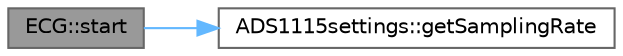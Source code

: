 digraph "ECG::start"
{
 // LATEX_PDF_SIZE
  bgcolor="transparent";
  edge [fontname=Helvetica,fontsize=10,labelfontname=Helvetica,labelfontsize=10];
  node [fontname=Helvetica,fontsize=10,shape=box,height=0.2,width=0.4];
  rankdir="LR";
  Node1 [id="Node000001",label="ECG::start",height=0.2,width=0.4,color="gray40", fillcolor="grey60", style="filled", fontcolor="black",tooltip="Starts the ECG sensor."];
  Node1 -> Node2 [id="edge1_Node000001_Node000002",color="steelblue1",style="solid",tooltip=" "];
  Node2 [id="Node000002",label="ADS1115settings::getSamplingRate",height=0.2,width=0.4,color="grey40", fillcolor="white", style="filled",URL="$structADS1115settings.html#ab4314bdcd3638815129e97458ca43950",tooltip=" "];
}
